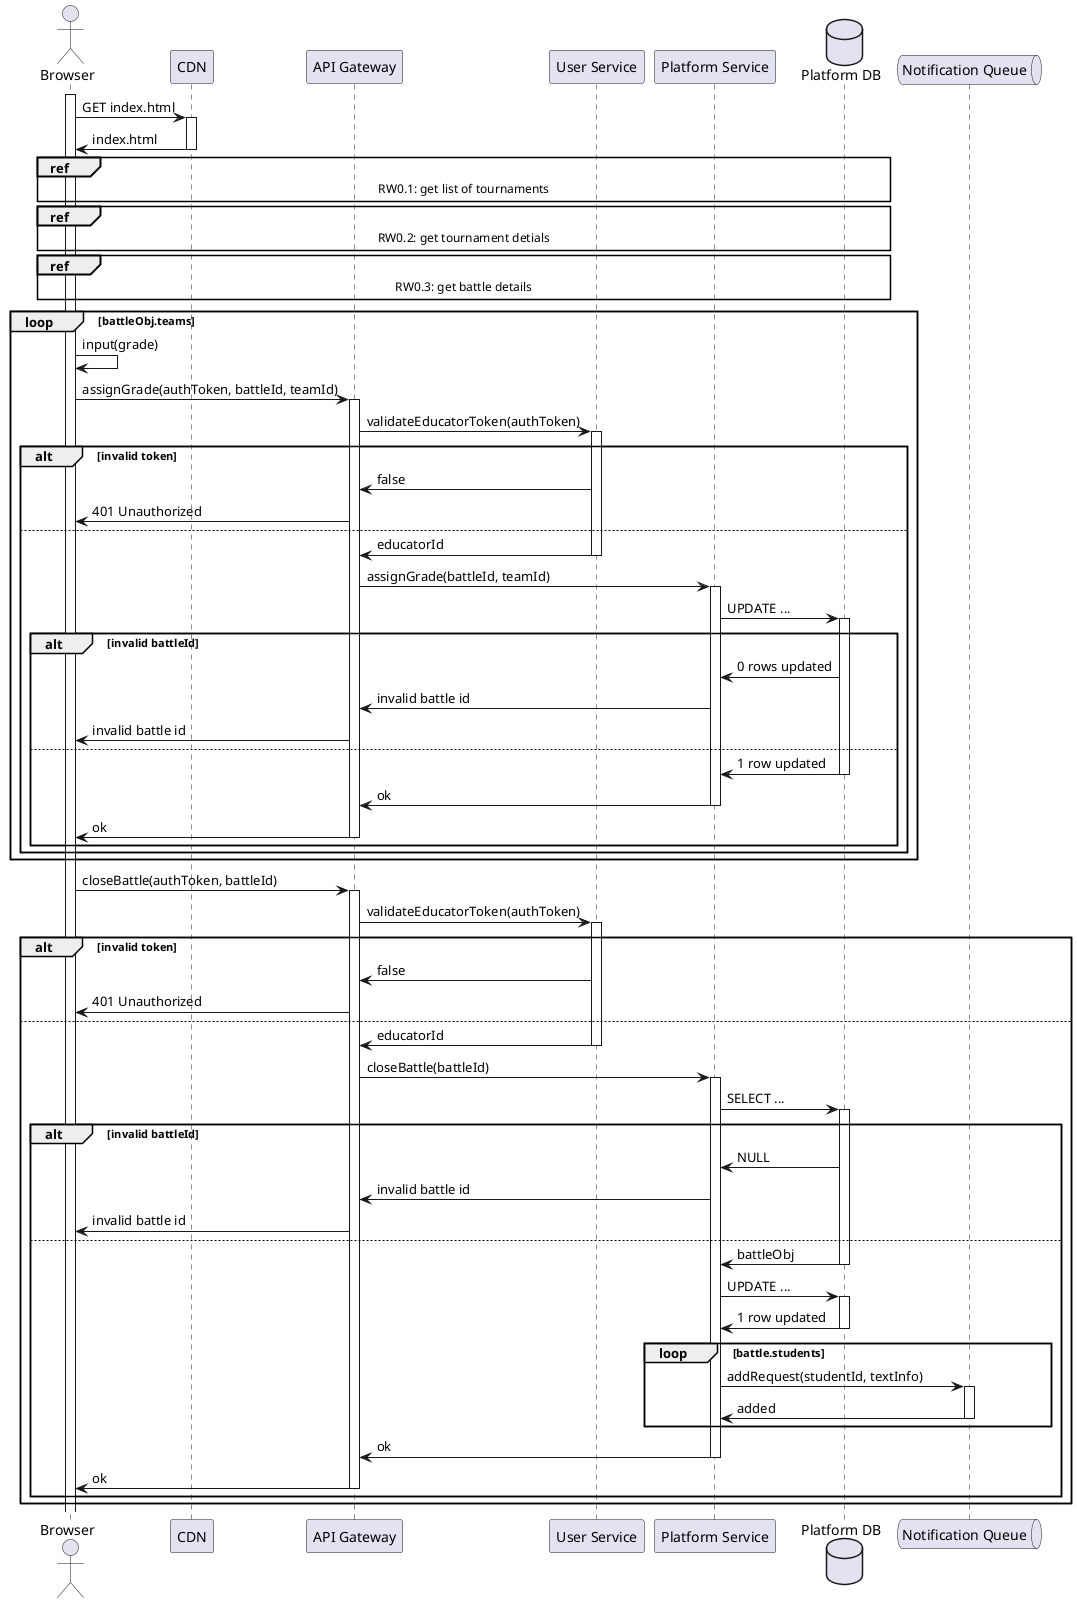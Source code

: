 @startuml RW8 - Educator manually evaluates teams

actor Browser
participant CDN
participant "API Gateway" as gateway
participant "User Service" as auth

participant "Platform Service" as platform
database "Platform DB" as platformDb

queue  "Notification Queue" as notificationQueue

activate Browser
Browser -> CDN ++ : GET index.html
Browser <- CDN -- : index.html

ref over Browser, gateway, auth, platform, platformDb: RW0.1: get list of tournaments
ref over Browser, gateway, auth, platform, platformDb: RW0.2: get tournament detials
ref over Browser, gateway, auth, platform, platformDb: RW0.3: get battle details


loop battleObj.teams
    Browser -> Browser : input(grade)

    Browser -> gateway ++ : assignGrade(authToken, battleId, teamId)
    gateway -> auth ++ : validateEducatorToken(authToken)
    alt invalid token
        gateway <- auth : false
        Browser <- gateway : 401 Unauthorized
    else
        gateway <- auth -- : educatorId
        gateway -> platform ++ : assignGrade(battleId, teamId)

        platform -> platformDb ++ : UPDATE ...

        alt invalid battleId
            platform <- platformDb : 0 rows updated
            gateway <- platform : invalid battle id
            Browser <- gateway : invalid battle id
        else
            platform <- platformDb -- : 1 row updated
            gateway <- platform -- : ok
            Browser <- gateway -- : ok
        end
    end

end

Browser -> gateway ++ : closeBattle(authToken, battleId)
gateway -> auth ++ : validateEducatorToken(authToken)
alt invalid token
    gateway <- auth : false
    Browser <- gateway : 401 Unauthorized
else
    gateway <- auth -- : educatorId
    gateway -> platform ++ : closeBattle(battleId)

    platform -> platformDb ++ : SELECT ...

    alt invalid battleId
        platform <- platformDb : NULL
        gateway <- platform : invalid battle id
        Browser <- gateway : invalid battle id
    else
        platform <- platformDb -- : battleObj
        platform -> platformDb ++ : UPDATE ...
        platform <- platformDb -- : 1 row updated

        loop battle.students
            platform -> notificationQueue ++ : addRequest(studentId, textInfo)
            platform <- notificationQueue --: added
        end

        gateway <- platform -- : ok
        Browser <- gateway -- : ok
    end
end


@enduml